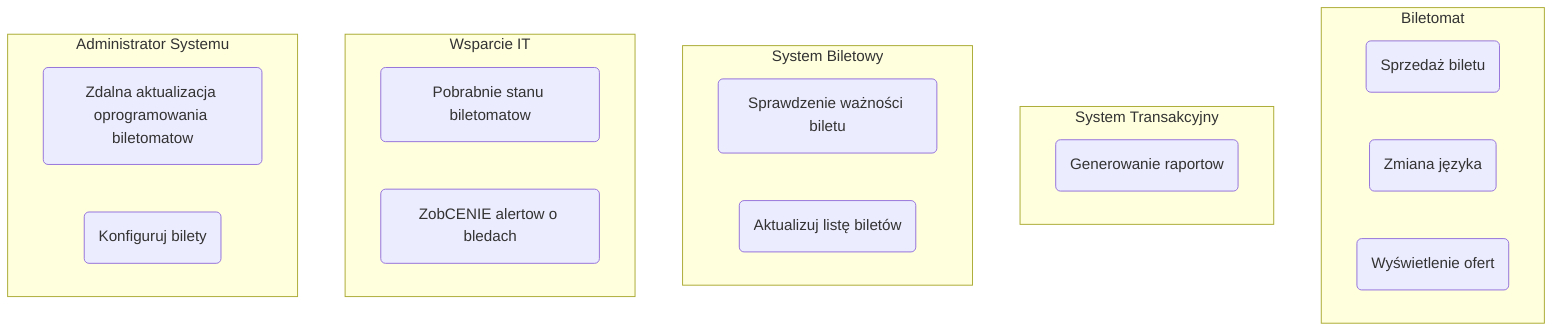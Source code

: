flowchart TD

subgraph Biletomat ["Biletomat"]
    B1(Sprzedaż biletu)
    B2(Zmiana języka)
    B3(Wyświetlenie ofert)
end

subgraph SystemTransakcyjny ["System Transakcyjny"]
    C1(Generowanie raportow)
end

subgraph SystemBiletowy ["System Biletowy"]
    D1(Sprawdzenie ważności biletu)
    D2(Aktualizuj listę biletów)
end

subgraph SystemWsparciaTechnicznego ["Wsparcie IT"]
    E1(Pobrabnie stanu biletomatow)
    E2(ZobCENIE alertow o bledach)
end

subgraph Administrator ["Administrator Systemu"]
    F1(Zdalna aktualizacja oprogramowania biletomatow)
    F2(Konfiguruj bilety)
end